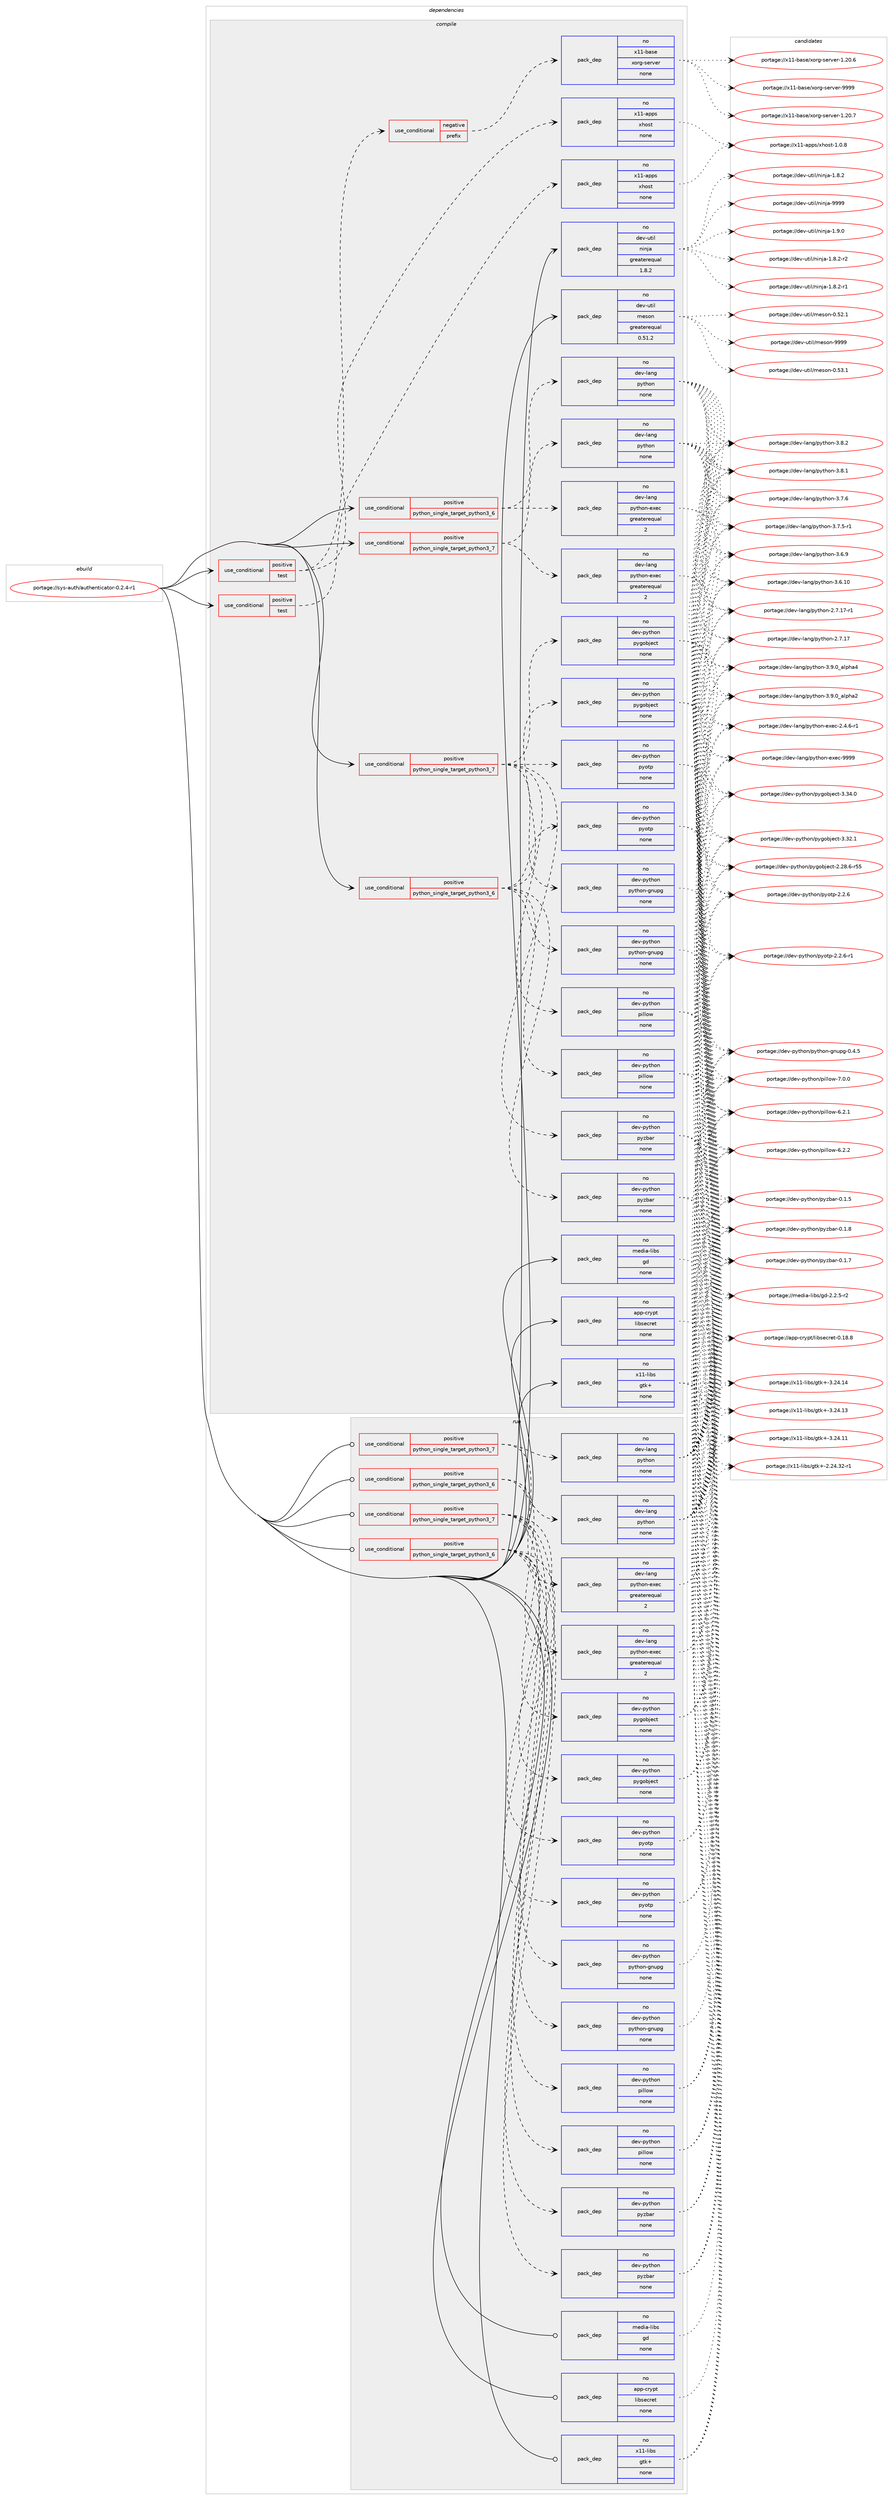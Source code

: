 digraph prolog {

# *************
# Graph options
# *************

newrank=true;
concentrate=true;
compound=true;
graph [rankdir=LR,fontname=Helvetica,fontsize=10,ranksep=1.5];#, ranksep=2.5, nodesep=0.2];
edge  [arrowhead=vee];
node  [fontname=Helvetica,fontsize=10];

# **********
# The ebuild
# **********

subgraph cluster_leftcol {
color=gray;
rank=same;
label=<<i>ebuild</i>>;
id [label="portage://sys-auth/authenticator-0.2.4-r1", color=red, width=4, href="../sys-auth/authenticator-0.2.4-r1.svg"];
}

# ****************
# The dependencies
# ****************

subgraph cluster_midcol {
color=gray;
label=<<i>dependencies</i>>;
subgraph cluster_compile {
fillcolor="#eeeeee";
style=filled;
label=<<i>compile</i>>;
subgraph cond7151 {
dependency35971 [label=<<TABLE BORDER="0" CELLBORDER="1" CELLSPACING="0" CELLPADDING="4"><TR><TD ROWSPAN="3" CELLPADDING="10">use_conditional</TD></TR><TR><TD>positive</TD></TR><TR><TD>python_single_target_python3_6</TD></TR></TABLE>>, shape=none, color=red];
subgraph pack27917 {
dependency35972 [label=<<TABLE BORDER="0" CELLBORDER="1" CELLSPACING="0" CELLPADDING="4" WIDTH="220"><TR><TD ROWSPAN="6" CELLPADDING="30">pack_dep</TD></TR><TR><TD WIDTH="110">no</TD></TR><TR><TD>dev-lang</TD></TR><TR><TD>python</TD></TR><TR><TD>none</TD></TR><TR><TD></TD></TR></TABLE>>, shape=none, color=blue];
}
dependency35971:e -> dependency35972:w [weight=20,style="dashed",arrowhead="vee"];
subgraph pack27918 {
dependency35973 [label=<<TABLE BORDER="0" CELLBORDER="1" CELLSPACING="0" CELLPADDING="4" WIDTH="220"><TR><TD ROWSPAN="6" CELLPADDING="30">pack_dep</TD></TR><TR><TD WIDTH="110">no</TD></TR><TR><TD>dev-lang</TD></TR><TR><TD>python-exec</TD></TR><TR><TD>greaterequal</TD></TR><TR><TD>2</TD></TR></TABLE>>, shape=none, color=blue];
}
dependency35971:e -> dependency35973:w [weight=20,style="dashed",arrowhead="vee"];
}
id:e -> dependency35971:w [weight=20,style="solid",arrowhead="vee"];
subgraph cond7152 {
dependency35974 [label=<<TABLE BORDER="0" CELLBORDER="1" CELLSPACING="0" CELLPADDING="4"><TR><TD ROWSPAN="3" CELLPADDING="10">use_conditional</TD></TR><TR><TD>positive</TD></TR><TR><TD>python_single_target_python3_6</TD></TR></TABLE>>, shape=none, color=red];
subgraph pack27919 {
dependency35975 [label=<<TABLE BORDER="0" CELLBORDER="1" CELLSPACING="0" CELLPADDING="4" WIDTH="220"><TR><TD ROWSPAN="6" CELLPADDING="30">pack_dep</TD></TR><TR><TD WIDTH="110">no</TD></TR><TR><TD>dev-python</TD></TR><TR><TD>pillow</TD></TR><TR><TD>none</TD></TR><TR><TD></TD></TR></TABLE>>, shape=none, color=blue];
}
dependency35974:e -> dependency35975:w [weight=20,style="dashed",arrowhead="vee"];
subgraph pack27920 {
dependency35976 [label=<<TABLE BORDER="0" CELLBORDER="1" CELLSPACING="0" CELLPADDING="4" WIDTH="220"><TR><TD ROWSPAN="6" CELLPADDING="30">pack_dep</TD></TR><TR><TD WIDTH="110">no</TD></TR><TR><TD>dev-python</TD></TR><TR><TD>pygobject</TD></TR><TR><TD>none</TD></TR><TR><TD></TD></TR></TABLE>>, shape=none, color=blue];
}
dependency35974:e -> dependency35976:w [weight=20,style="dashed",arrowhead="vee"];
subgraph pack27921 {
dependency35977 [label=<<TABLE BORDER="0" CELLBORDER="1" CELLSPACING="0" CELLPADDING="4" WIDTH="220"><TR><TD ROWSPAN="6" CELLPADDING="30">pack_dep</TD></TR><TR><TD WIDTH="110">no</TD></TR><TR><TD>dev-python</TD></TR><TR><TD>pyotp</TD></TR><TR><TD>none</TD></TR><TR><TD></TD></TR></TABLE>>, shape=none, color=blue];
}
dependency35974:e -> dependency35977:w [weight=20,style="dashed",arrowhead="vee"];
subgraph pack27922 {
dependency35978 [label=<<TABLE BORDER="0" CELLBORDER="1" CELLSPACING="0" CELLPADDING="4" WIDTH="220"><TR><TD ROWSPAN="6" CELLPADDING="30">pack_dep</TD></TR><TR><TD WIDTH="110">no</TD></TR><TR><TD>dev-python</TD></TR><TR><TD>python-gnupg</TD></TR><TR><TD>none</TD></TR><TR><TD></TD></TR></TABLE>>, shape=none, color=blue];
}
dependency35974:e -> dependency35978:w [weight=20,style="dashed",arrowhead="vee"];
subgraph pack27923 {
dependency35979 [label=<<TABLE BORDER="0" CELLBORDER="1" CELLSPACING="0" CELLPADDING="4" WIDTH="220"><TR><TD ROWSPAN="6" CELLPADDING="30">pack_dep</TD></TR><TR><TD WIDTH="110">no</TD></TR><TR><TD>dev-python</TD></TR><TR><TD>pyzbar</TD></TR><TR><TD>none</TD></TR><TR><TD></TD></TR></TABLE>>, shape=none, color=blue];
}
dependency35974:e -> dependency35979:w [weight=20,style="dashed",arrowhead="vee"];
}
id:e -> dependency35974:w [weight=20,style="solid",arrowhead="vee"];
subgraph cond7153 {
dependency35980 [label=<<TABLE BORDER="0" CELLBORDER="1" CELLSPACING="0" CELLPADDING="4"><TR><TD ROWSPAN="3" CELLPADDING="10">use_conditional</TD></TR><TR><TD>positive</TD></TR><TR><TD>python_single_target_python3_7</TD></TR></TABLE>>, shape=none, color=red];
subgraph pack27924 {
dependency35981 [label=<<TABLE BORDER="0" CELLBORDER="1" CELLSPACING="0" CELLPADDING="4" WIDTH="220"><TR><TD ROWSPAN="6" CELLPADDING="30">pack_dep</TD></TR><TR><TD WIDTH="110">no</TD></TR><TR><TD>dev-lang</TD></TR><TR><TD>python</TD></TR><TR><TD>none</TD></TR><TR><TD></TD></TR></TABLE>>, shape=none, color=blue];
}
dependency35980:e -> dependency35981:w [weight=20,style="dashed",arrowhead="vee"];
subgraph pack27925 {
dependency35982 [label=<<TABLE BORDER="0" CELLBORDER="1" CELLSPACING="0" CELLPADDING="4" WIDTH="220"><TR><TD ROWSPAN="6" CELLPADDING="30">pack_dep</TD></TR><TR><TD WIDTH="110">no</TD></TR><TR><TD>dev-lang</TD></TR><TR><TD>python-exec</TD></TR><TR><TD>greaterequal</TD></TR><TR><TD>2</TD></TR></TABLE>>, shape=none, color=blue];
}
dependency35980:e -> dependency35982:w [weight=20,style="dashed",arrowhead="vee"];
}
id:e -> dependency35980:w [weight=20,style="solid",arrowhead="vee"];
subgraph cond7154 {
dependency35983 [label=<<TABLE BORDER="0" CELLBORDER="1" CELLSPACING="0" CELLPADDING="4"><TR><TD ROWSPAN="3" CELLPADDING="10">use_conditional</TD></TR><TR><TD>positive</TD></TR><TR><TD>python_single_target_python3_7</TD></TR></TABLE>>, shape=none, color=red];
subgraph pack27926 {
dependency35984 [label=<<TABLE BORDER="0" CELLBORDER="1" CELLSPACING="0" CELLPADDING="4" WIDTH="220"><TR><TD ROWSPAN="6" CELLPADDING="30">pack_dep</TD></TR><TR><TD WIDTH="110">no</TD></TR><TR><TD>dev-python</TD></TR><TR><TD>pillow</TD></TR><TR><TD>none</TD></TR><TR><TD></TD></TR></TABLE>>, shape=none, color=blue];
}
dependency35983:e -> dependency35984:w [weight=20,style="dashed",arrowhead="vee"];
subgraph pack27927 {
dependency35985 [label=<<TABLE BORDER="0" CELLBORDER="1" CELLSPACING="0" CELLPADDING="4" WIDTH="220"><TR><TD ROWSPAN="6" CELLPADDING="30">pack_dep</TD></TR><TR><TD WIDTH="110">no</TD></TR><TR><TD>dev-python</TD></TR><TR><TD>pygobject</TD></TR><TR><TD>none</TD></TR><TR><TD></TD></TR></TABLE>>, shape=none, color=blue];
}
dependency35983:e -> dependency35985:w [weight=20,style="dashed",arrowhead="vee"];
subgraph pack27928 {
dependency35986 [label=<<TABLE BORDER="0" CELLBORDER="1" CELLSPACING="0" CELLPADDING="4" WIDTH="220"><TR><TD ROWSPAN="6" CELLPADDING="30">pack_dep</TD></TR><TR><TD WIDTH="110">no</TD></TR><TR><TD>dev-python</TD></TR><TR><TD>pyotp</TD></TR><TR><TD>none</TD></TR><TR><TD></TD></TR></TABLE>>, shape=none, color=blue];
}
dependency35983:e -> dependency35986:w [weight=20,style="dashed",arrowhead="vee"];
subgraph pack27929 {
dependency35987 [label=<<TABLE BORDER="0" CELLBORDER="1" CELLSPACING="0" CELLPADDING="4" WIDTH="220"><TR><TD ROWSPAN="6" CELLPADDING="30">pack_dep</TD></TR><TR><TD WIDTH="110">no</TD></TR><TR><TD>dev-python</TD></TR><TR><TD>python-gnupg</TD></TR><TR><TD>none</TD></TR><TR><TD></TD></TR></TABLE>>, shape=none, color=blue];
}
dependency35983:e -> dependency35987:w [weight=20,style="dashed",arrowhead="vee"];
subgraph pack27930 {
dependency35988 [label=<<TABLE BORDER="0" CELLBORDER="1" CELLSPACING="0" CELLPADDING="4" WIDTH="220"><TR><TD ROWSPAN="6" CELLPADDING="30">pack_dep</TD></TR><TR><TD WIDTH="110">no</TD></TR><TR><TD>dev-python</TD></TR><TR><TD>pyzbar</TD></TR><TR><TD>none</TD></TR><TR><TD></TD></TR></TABLE>>, shape=none, color=blue];
}
dependency35983:e -> dependency35988:w [weight=20,style="dashed",arrowhead="vee"];
}
id:e -> dependency35983:w [weight=20,style="solid",arrowhead="vee"];
subgraph cond7155 {
dependency35989 [label=<<TABLE BORDER="0" CELLBORDER="1" CELLSPACING="0" CELLPADDING="4"><TR><TD ROWSPAN="3" CELLPADDING="10">use_conditional</TD></TR><TR><TD>positive</TD></TR><TR><TD>test</TD></TR></TABLE>>, shape=none, color=red];
subgraph cond7156 {
dependency35990 [label=<<TABLE BORDER="0" CELLBORDER="1" CELLSPACING="0" CELLPADDING="4"><TR><TD ROWSPAN="3" CELLPADDING="10">use_conditional</TD></TR><TR><TD>negative</TD></TR><TR><TD>prefix</TD></TR></TABLE>>, shape=none, color=red];
subgraph pack27931 {
dependency35991 [label=<<TABLE BORDER="0" CELLBORDER="1" CELLSPACING="0" CELLPADDING="4" WIDTH="220"><TR><TD ROWSPAN="6" CELLPADDING="30">pack_dep</TD></TR><TR><TD WIDTH="110">no</TD></TR><TR><TD>x11-base</TD></TR><TR><TD>xorg-server</TD></TR><TR><TD>none</TD></TR><TR><TD></TD></TR></TABLE>>, shape=none, color=blue];
}
dependency35990:e -> dependency35991:w [weight=20,style="dashed",arrowhead="vee"];
}
dependency35989:e -> dependency35990:w [weight=20,style="dashed",arrowhead="vee"];
subgraph pack27932 {
dependency35992 [label=<<TABLE BORDER="0" CELLBORDER="1" CELLSPACING="0" CELLPADDING="4" WIDTH="220"><TR><TD ROWSPAN="6" CELLPADDING="30">pack_dep</TD></TR><TR><TD WIDTH="110">no</TD></TR><TR><TD>x11-apps</TD></TR><TR><TD>xhost</TD></TR><TR><TD>none</TD></TR><TR><TD></TD></TR></TABLE>>, shape=none, color=blue];
}
dependency35989:e -> dependency35992:w [weight=20,style="dashed",arrowhead="vee"];
}
id:e -> dependency35989:w [weight=20,style="solid",arrowhead="vee"];
subgraph cond7157 {
dependency35993 [label=<<TABLE BORDER="0" CELLBORDER="1" CELLSPACING="0" CELLPADDING="4"><TR><TD ROWSPAN="3" CELLPADDING="10">use_conditional</TD></TR><TR><TD>positive</TD></TR><TR><TD>test</TD></TR></TABLE>>, shape=none, color=red];
subgraph pack27933 {
dependency35994 [label=<<TABLE BORDER="0" CELLBORDER="1" CELLSPACING="0" CELLPADDING="4" WIDTH="220"><TR><TD ROWSPAN="6" CELLPADDING="30">pack_dep</TD></TR><TR><TD WIDTH="110">no</TD></TR><TR><TD>x11-apps</TD></TR><TR><TD>xhost</TD></TR><TR><TD>none</TD></TR><TR><TD></TD></TR></TABLE>>, shape=none, color=blue];
}
dependency35993:e -> dependency35994:w [weight=20,style="dashed",arrowhead="vee"];
}
id:e -> dependency35993:w [weight=20,style="solid",arrowhead="vee"];
subgraph pack27934 {
dependency35995 [label=<<TABLE BORDER="0" CELLBORDER="1" CELLSPACING="0" CELLPADDING="4" WIDTH="220"><TR><TD ROWSPAN="6" CELLPADDING="30">pack_dep</TD></TR><TR><TD WIDTH="110">no</TD></TR><TR><TD>app-crypt</TD></TR><TR><TD>libsecret</TD></TR><TR><TD>none</TD></TR><TR><TD></TD></TR></TABLE>>, shape=none, color=blue];
}
id:e -> dependency35995:w [weight=20,style="solid",arrowhead="vee"];
subgraph pack27935 {
dependency35996 [label=<<TABLE BORDER="0" CELLBORDER="1" CELLSPACING="0" CELLPADDING="4" WIDTH="220"><TR><TD ROWSPAN="6" CELLPADDING="30">pack_dep</TD></TR><TR><TD WIDTH="110">no</TD></TR><TR><TD>dev-util</TD></TR><TR><TD>meson</TD></TR><TR><TD>greaterequal</TD></TR><TR><TD>0.51.2</TD></TR></TABLE>>, shape=none, color=blue];
}
id:e -> dependency35996:w [weight=20,style="solid",arrowhead="vee"];
subgraph pack27936 {
dependency35997 [label=<<TABLE BORDER="0" CELLBORDER="1" CELLSPACING="0" CELLPADDING="4" WIDTH="220"><TR><TD ROWSPAN="6" CELLPADDING="30">pack_dep</TD></TR><TR><TD WIDTH="110">no</TD></TR><TR><TD>dev-util</TD></TR><TR><TD>ninja</TD></TR><TR><TD>greaterequal</TD></TR><TR><TD>1.8.2</TD></TR></TABLE>>, shape=none, color=blue];
}
id:e -> dependency35997:w [weight=20,style="solid",arrowhead="vee"];
subgraph pack27937 {
dependency35998 [label=<<TABLE BORDER="0" CELLBORDER="1" CELLSPACING="0" CELLPADDING="4" WIDTH="220"><TR><TD ROWSPAN="6" CELLPADDING="30">pack_dep</TD></TR><TR><TD WIDTH="110">no</TD></TR><TR><TD>media-libs</TD></TR><TR><TD>gd</TD></TR><TR><TD>none</TD></TR><TR><TD></TD></TR></TABLE>>, shape=none, color=blue];
}
id:e -> dependency35998:w [weight=20,style="solid",arrowhead="vee"];
subgraph pack27938 {
dependency35999 [label=<<TABLE BORDER="0" CELLBORDER="1" CELLSPACING="0" CELLPADDING="4" WIDTH="220"><TR><TD ROWSPAN="6" CELLPADDING="30">pack_dep</TD></TR><TR><TD WIDTH="110">no</TD></TR><TR><TD>x11-libs</TD></TR><TR><TD>gtk+</TD></TR><TR><TD>none</TD></TR><TR><TD></TD></TR></TABLE>>, shape=none, color=blue];
}
id:e -> dependency35999:w [weight=20,style="solid",arrowhead="vee"];
}
subgraph cluster_compileandrun {
fillcolor="#eeeeee";
style=filled;
label=<<i>compile and run</i>>;
}
subgraph cluster_run {
fillcolor="#eeeeee";
style=filled;
label=<<i>run</i>>;
subgraph cond7158 {
dependency36000 [label=<<TABLE BORDER="0" CELLBORDER="1" CELLSPACING="0" CELLPADDING="4"><TR><TD ROWSPAN="3" CELLPADDING="10">use_conditional</TD></TR><TR><TD>positive</TD></TR><TR><TD>python_single_target_python3_6</TD></TR></TABLE>>, shape=none, color=red];
subgraph pack27939 {
dependency36001 [label=<<TABLE BORDER="0" CELLBORDER="1" CELLSPACING="0" CELLPADDING="4" WIDTH="220"><TR><TD ROWSPAN="6" CELLPADDING="30">pack_dep</TD></TR><TR><TD WIDTH="110">no</TD></TR><TR><TD>dev-lang</TD></TR><TR><TD>python</TD></TR><TR><TD>none</TD></TR><TR><TD></TD></TR></TABLE>>, shape=none, color=blue];
}
dependency36000:e -> dependency36001:w [weight=20,style="dashed",arrowhead="vee"];
subgraph pack27940 {
dependency36002 [label=<<TABLE BORDER="0" CELLBORDER="1" CELLSPACING="0" CELLPADDING="4" WIDTH="220"><TR><TD ROWSPAN="6" CELLPADDING="30">pack_dep</TD></TR><TR><TD WIDTH="110">no</TD></TR><TR><TD>dev-lang</TD></TR><TR><TD>python-exec</TD></TR><TR><TD>greaterequal</TD></TR><TR><TD>2</TD></TR></TABLE>>, shape=none, color=blue];
}
dependency36000:e -> dependency36002:w [weight=20,style="dashed",arrowhead="vee"];
}
id:e -> dependency36000:w [weight=20,style="solid",arrowhead="odot"];
subgraph cond7159 {
dependency36003 [label=<<TABLE BORDER="0" CELLBORDER="1" CELLSPACING="0" CELLPADDING="4"><TR><TD ROWSPAN="3" CELLPADDING="10">use_conditional</TD></TR><TR><TD>positive</TD></TR><TR><TD>python_single_target_python3_6</TD></TR></TABLE>>, shape=none, color=red];
subgraph pack27941 {
dependency36004 [label=<<TABLE BORDER="0" CELLBORDER="1" CELLSPACING="0" CELLPADDING="4" WIDTH="220"><TR><TD ROWSPAN="6" CELLPADDING="30">pack_dep</TD></TR><TR><TD WIDTH="110">no</TD></TR><TR><TD>dev-python</TD></TR><TR><TD>pillow</TD></TR><TR><TD>none</TD></TR><TR><TD></TD></TR></TABLE>>, shape=none, color=blue];
}
dependency36003:e -> dependency36004:w [weight=20,style="dashed",arrowhead="vee"];
subgraph pack27942 {
dependency36005 [label=<<TABLE BORDER="0" CELLBORDER="1" CELLSPACING="0" CELLPADDING="4" WIDTH="220"><TR><TD ROWSPAN="6" CELLPADDING="30">pack_dep</TD></TR><TR><TD WIDTH="110">no</TD></TR><TR><TD>dev-python</TD></TR><TR><TD>pygobject</TD></TR><TR><TD>none</TD></TR><TR><TD></TD></TR></TABLE>>, shape=none, color=blue];
}
dependency36003:e -> dependency36005:w [weight=20,style="dashed",arrowhead="vee"];
subgraph pack27943 {
dependency36006 [label=<<TABLE BORDER="0" CELLBORDER="1" CELLSPACING="0" CELLPADDING="4" WIDTH="220"><TR><TD ROWSPAN="6" CELLPADDING="30">pack_dep</TD></TR><TR><TD WIDTH="110">no</TD></TR><TR><TD>dev-python</TD></TR><TR><TD>pyotp</TD></TR><TR><TD>none</TD></TR><TR><TD></TD></TR></TABLE>>, shape=none, color=blue];
}
dependency36003:e -> dependency36006:w [weight=20,style="dashed",arrowhead="vee"];
subgraph pack27944 {
dependency36007 [label=<<TABLE BORDER="0" CELLBORDER="1" CELLSPACING="0" CELLPADDING="4" WIDTH="220"><TR><TD ROWSPAN="6" CELLPADDING="30">pack_dep</TD></TR><TR><TD WIDTH="110">no</TD></TR><TR><TD>dev-python</TD></TR><TR><TD>python-gnupg</TD></TR><TR><TD>none</TD></TR><TR><TD></TD></TR></TABLE>>, shape=none, color=blue];
}
dependency36003:e -> dependency36007:w [weight=20,style="dashed",arrowhead="vee"];
subgraph pack27945 {
dependency36008 [label=<<TABLE BORDER="0" CELLBORDER="1" CELLSPACING="0" CELLPADDING="4" WIDTH="220"><TR><TD ROWSPAN="6" CELLPADDING="30">pack_dep</TD></TR><TR><TD WIDTH="110">no</TD></TR><TR><TD>dev-python</TD></TR><TR><TD>pyzbar</TD></TR><TR><TD>none</TD></TR><TR><TD></TD></TR></TABLE>>, shape=none, color=blue];
}
dependency36003:e -> dependency36008:w [weight=20,style="dashed",arrowhead="vee"];
}
id:e -> dependency36003:w [weight=20,style="solid",arrowhead="odot"];
subgraph cond7160 {
dependency36009 [label=<<TABLE BORDER="0" CELLBORDER="1" CELLSPACING="0" CELLPADDING="4"><TR><TD ROWSPAN="3" CELLPADDING="10">use_conditional</TD></TR><TR><TD>positive</TD></TR><TR><TD>python_single_target_python3_7</TD></TR></TABLE>>, shape=none, color=red];
subgraph pack27946 {
dependency36010 [label=<<TABLE BORDER="0" CELLBORDER="1" CELLSPACING="0" CELLPADDING="4" WIDTH="220"><TR><TD ROWSPAN="6" CELLPADDING="30">pack_dep</TD></TR><TR><TD WIDTH="110">no</TD></TR><TR><TD>dev-lang</TD></TR><TR><TD>python</TD></TR><TR><TD>none</TD></TR><TR><TD></TD></TR></TABLE>>, shape=none, color=blue];
}
dependency36009:e -> dependency36010:w [weight=20,style="dashed",arrowhead="vee"];
subgraph pack27947 {
dependency36011 [label=<<TABLE BORDER="0" CELLBORDER="1" CELLSPACING="0" CELLPADDING="4" WIDTH="220"><TR><TD ROWSPAN="6" CELLPADDING="30">pack_dep</TD></TR><TR><TD WIDTH="110">no</TD></TR><TR><TD>dev-lang</TD></TR><TR><TD>python-exec</TD></TR><TR><TD>greaterequal</TD></TR><TR><TD>2</TD></TR></TABLE>>, shape=none, color=blue];
}
dependency36009:e -> dependency36011:w [weight=20,style="dashed",arrowhead="vee"];
}
id:e -> dependency36009:w [weight=20,style="solid",arrowhead="odot"];
subgraph cond7161 {
dependency36012 [label=<<TABLE BORDER="0" CELLBORDER="1" CELLSPACING="0" CELLPADDING="4"><TR><TD ROWSPAN="3" CELLPADDING="10">use_conditional</TD></TR><TR><TD>positive</TD></TR><TR><TD>python_single_target_python3_7</TD></TR></TABLE>>, shape=none, color=red];
subgraph pack27948 {
dependency36013 [label=<<TABLE BORDER="0" CELLBORDER="1" CELLSPACING="0" CELLPADDING="4" WIDTH="220"><TR><TD ROWSPAN="6" CELLPADDING="30">pack_dep</TD></TR><TR><TD WIDTH="110">no</TD></TR><TR><TD>dev-python</TD></TR><TR><TD>pillow</TD></TR><TR><TD>none</TD></TR><TR><TD></TD></TR></TABLE>>, shape=none, color=blue];
}
dependency36012:e -> dependency36013:w [weight=20,style="dashed",arrowhead="vee"];
subgraph pack27949 {
dependency36014 [label=<<TABLE BORDER="0" CELLBORDER="1" CELLSPACING="0" CELLPADDING="4" WIDTH="220"><TR><TD ROWSPAN="6" CELLPADDING="30">pack_dep</TD></TR><TR><TD WIDTH="110">no</TD></TR><TR><TD>dev-python</TD></TR><TR><TD>pygobject</TD></TR><TR><TD>none</TD></TR><TR><TD></TD></TR></TABLE>>, shape=none, color=blue];
}
dependency36012:e -> dependency36014:w [weight=20,style="dashed",arrowhead="vee"];
subgraph pack27950 {
dependency36015 [label=<<TABLE BORDER="0" CELLBORDER="1" CELLSPACING="0" CELLPADDING="4" WIDTH="220"><TR><TD ROWSPAN="6" CELLPADDING="30">pack_dep</TD></TR><TR><TD WIDTH="110">no</TD></TR><TR><TD>dev-python</TD></TR><TR><TD>pyotp</TD></TR><TR><TD>none</TD></TR><TR><TD></TD></TR></TABLE>>, shape=none, color=blue];
}
dependency36012:e -> dependency36015:w [weight=20,style="dashed",arrowhead="vee"];
subgraph pack27951 {
dependency36016 [label=<<TABLE BORDER="0" CELLBORDER="1" CELLSPACING="0" CELLPADDING="4" WIDTH="220"><TR><TD ROWSPAN="6" CELLPADDING="30">pack_dep</TD></TR><TR><TD WIDTH="110">no</TD></TR><TR><TD>dev-python</TD></TR><TR><TD>python-gnupg</TD></TR><TR><TD>none</TD></TR><TR><TD></TD></TR></TABLE>>, shape=none, color=blue];
}
dependency36012:e -> dependency36016:w [weight=20,style="dashed",arrowhead="vee"];
subgraph pack27952 {
dependency36017 [label=<<TABLE BORDER="0" CELLBORDER="1" CELLSPACING="0" CELLPADDING="4" WIDTH="220"><TR><TD ROWSPAN="6" CELLPADDING="30">pack_dep</TD></TR><TR><TD WIDTH="110">no</TD></TR><TR><TD>dev-python</TD></TR><TR><TD>pyzbar</TD></TR><TR><TD>none</TD></TR><TR><TD></TD></TR></TABLE>>, shape=none, color=blue];
}
dependency36012:e -> dependency36017:w [weight=20,style="dashed",arrowhead="vee"];
}
id:e -> dependency36012:w [weight=20,style="solid",arrowhead="odot"];
subgraph pack27953 {
dependency36018 [label=<<TABLE BORDER="0" CELLBORDER="1" CELLSPACING="0" CELLPADDING="4" WIDTH="220"><TR><TD ROWSPAN="6" CELLPADDING="30">pack_dep</TD></TR><TR><TD WIDTH="110">no</TD></TR><TR><TD>app-crypt</TD></TR><TR><TD>libsecret</TD></TR><TR><TD>none</TD></TR><TR><TD></TD></TR></TABLE>>, shape=none, color=blue];
}
id:e -> dependency36018:w [weight=20,style="solid",arrowhead="odot"];
subgraph pack27954 {
dependency36019 [label=<<TABLE BORDER="0" CELLBORDER="1" CELLSPACING="0" CELLPADDING="4" WIDTH="220"><TR><TD ROWSPAN="6" CELLPADDING="30">pack_dep</TD></TR><TR><TD WIDTH="110">no</TD></TR><TR><TD>media-libs</TD></TR><TR><TD>gd</TD></TR><TR><TD>none</TD></TR><TR><TD></TD></TR></TABLE>>, shape=none, color=blue];
}
id:e -> dependency36019:w [weight=20,style="solid",arrowhead="odot"];
subgraph pack27955 {
dependency36020 [label=<<TABLE BORDER="0" CELLBORDER="1" CELLSPACING="0" CELLPADDING="4" WIDTH="220"><TR><TD ROWSPAN="6" CELLPADDING="30">pack_dep</TD></TR><TR><TD WIDTH="110">no</TD></TR><TR><TD>x11-libs</TD></TR><TR><TD>gtk+</TD></TR><TR><TD>none</TD></TR><TR><TD></TD></TR></TABLE>>, shape=none, color=blue];
}
id:e -> dependency36020:w [weight=20,style="solid",arrowhead="odot"];
}
}

# **************
# The candidates
# **************

subgraph cluster_choices {
rank=same;
color=gray;
label=<<i>candidates</i>>;

subgraph choice27917 {
color=black;
nodesep=1;
choice10010111845108971101034711212111610411111045514657464895971081121049752 [label="portage://dev-lang/python-3.9.0_alpha4", color=red, width=4,href="../dev-lang/python-3.9.0_alpha4.svg"];
choice10010111845108971101034711212111610411111045514657464895971081121049750 [label="portage://dev-lang/python-3.9.0_alpha2", color=red, width=4,href="../dev-lang/python-3.9.0_alpha2.svg"];
choice100101118451089711010347112121116104111110455146564650 [label="portage://dev-lang/python-3.8.2", color=red, width=4,href="../dev-lang/python-3.8.2.svg"];
choice100101118451089711010347112121116104111110455146564649 [label="portage://dev-lang/python-3.8.1", color=red, width=4,href="../dev-lang/python-3.8.1.svg"];
choice100101118451089711010347112121116104111110455146554654 [label="portage://dev-lang/python-3.7.6", color=red, width=4,href="../dev-lang/python-3.7.6.svg"];
choice1001011184510897110103471121211161041111104551465546534511449 [label="portage://dev-lang/python-3.7.5-r1", color=red, width=4,href="../dev-lang/python-3.7.5-r1.svg"];
choice100101118451089711010347112121116104111110455146544657 [label="portage://dev-lang/python-3.6.9", color=red, width=4,href="../dev-lang/python-3.6.9.svg"];
choice10010111845108971101034711212111610411111045514654464948 [label="portage://dev-lang/python-3.6.10", color=red, width=4,href="../dev-lang/python-3.6.10.svg"];
choice100101118451089711010347112121116104111110455046554649554511449 [label="portage://dev-lang/python-2.7.17-r1", color=red, width=4,href="../dev-lang/python-2.7.17-r1.svg"];
choice10010111845108971101034711212111610411111045504655464955 [label="portage://dev-lang/python-2.7.17", color=red, width=4,href="../dev-lang/python-2.7.17.svg"];
dependency35972:e -> choice10010111845108971101034711212111610411111045514657464895971081121049752:w [style=dotted,weight="100"];
dependency35972:e -> choice10010111845108971101034711212111610411111045514657464895971081121049750:w [style=dotted,weight="100"];
dependency35972:e -> choice100101118451089711010347112121116104111110455146564650:w [style=dotted,weight="100"];
dependency35972:e -> choice100101118451089711010347112121116104111110455146564649:w [style=dotted,weight="100"];
dependency35972:e -> choice100101118451089711010347112121116104111110455146554654:w [style=dotted,weight="100"];
dependency35972:e -> choice1001011184510897110103471121211161041111104551465546534511449:w [style=dotted,weight="100"];
dependency35972:e -> choice100101118451089711010347112121116104111110455146544657:w [style=dotted,weight="100"];
dependency35972:e -> choice10010111845108971101034711212111610411111045514654464948:w [style=dotted,weight="100"];
dependency35972:e -> choice100101118451089711010347112121116104111110455046554649554511449:w [style=dotted,weight="100"];
dependency35972:e -> choice10010111845108971101034711212111610411111045504655464955:w [style=dotted,weight="100"];
}
subgraph choice27918 {
color=black;
nodesep=1;
choice10010111845108971101034711212111610411111045101120101994557575757 [label="portage://dev-lang/python-exec-9999", color=red, width=4,href="../dev-lang/python-exec-9999.svg"];
choice10010111845108971101034711212111610411111045101120101994550465246544511449 [label="portage://dev-lang/python-exec-2.4.6-r1", color=red, width=4,href="../dev-lang/python-exec-2.4.6-r1.svg"];
dependency35973:e -> choice10010111845108971101034711212111610411111045101120101994557575757:w [style=dotted,weight="100"];
dependency35973:e -> choice10010111845108971101034711212111610411111045101120101994550465246544511449:w [style=dotted,weight="100"];
}
subgraph choice27919 {
color=black;
nodesep=1;
choice1001011184511212111610411111047112105108108111119455546484648 [label="portage://dev-python/pillow-7.0.0", color=red, width=4,href="../dev-python/pillow-7.0.0.svg"];
choice1001011184511212111610411111047112105108108111119455446504650 [label="portage://dev-python/pillow-6.2.2", color=red, width=4,href="../dev-python/pillow-6.2.2.svg"];
choice1001011184511212111610411111047112105108108111119455446504649 [label="portage://dev-python/pillow-6.2.1", color=red, width=4,href="../dev-python/pillow-6.2.1.svg"];
dependency35975:e -> choice1001011184511212111610411111047112105108108111119455546484648:w [style=dotted,weight="100"];
dependency35975:e -> choice1001011184511212111610411111047112105108108111119455446504650:w [style=dotted,weight="100"];
dependency35975:e -> choice1001011184511212111610411111047112105108108111119455446504649:w [style=dotted,weight="100"];
}
subgraph choice27920 {
color=black;
nodesep=1;
choice1001011184511212111610411111047112121103111981061019911645514651524648 [label="portage://dev-python/pygobject-3.34.0", color=red, width=4,href="../dev-python/pygobject-3.34.0.svg"];
choice1001011184511212111610411111047112121103111981061019911645514651504649 [label="portage://dev-python/pygobject-3.32.1", color=red, width=4,href="../dev-python/pygobject-3.32.1.svg"];
choice1001011184511212111610411111047112121103111981061019911645504650564654451145353 [label="portage://dev-python/pygobject-2.28.6-r55", color=red, width=4,href="../dev-python/pygobject-2.28.6-r55.svg"];
dependency35976:e -> choice1001011184511212111610411111047112121103111981061019911645514651524648:w [style=dotted,weight="100"];
dependency35976:e -> choice1001011184511212111610411111047112121103111981061019911645514651504649:w [style=dotted,weight="100"];
dependency35976:e -> choice1001011184511212111610411111047112121103111981061019911645504650564654451145353:w [style=dotted,weight="100"];
}
subgraph choice27921 {
color=black;
nodesep=1;
choice10010111845112121116104111110471121211111161124550465046544511449 [label="portage://dev-python/pyotp-2.2.6-r1", color=red, width=4,href="../dev-python/pyotp-2.2.6-r1.svg"];
choice1001011184511212111610411111047112121111116112455046504654 [label="portage://dev-python/pyotp-2.2.6", color=red, width=4,href="../dev-python/pyotp-2.2.6.svg"];
dependency35977:e -> choice10010111845112121116104111110471121211111161124550465046544511449:w [style=dotted,weight="100"];
dependency35977:e -> choice1001011184511212111610411111047112121111116112455046504654:w [style=dotted,weight="100"];
}
subgraph choice27922 {
color=black;
nodesep=1;
choice100101118451121211161041111104711212111610411111045103110117112103454846524653 [label="portage://dev-python/python-gnupg-0.4.5", color=red, width=4,href="../dev-python/python-gnupg-0.4.5.svg"];
dependency35978:e -> choice100101118451121211161041111104711212111610411111045103110117112103454846524653:w [style=dotted,weight="100"];
}
subgraph choice27923 {
color=black;
nodesep=1;
choice10010111845112121116104111110471121211229897114454846494656 [label="portage://dev-python/pyzbar-0.1.8", color=red, width=4,href="../dev-python/pyzbar-0.1.8.svg"];
choice10010111845112121116104111110471121211229897114454846494655 [label="portage://dev-python/pyzbar-0.1.7", color=red, width=4,href="../dev-python/pyzbar-0.1.7.svg"];
choice10010111845112121116104111110471121211229897114454846494653 [label="portage://dev-python/pyzbar-0.1.5", color=red, width=4,href="../dev-python/pyzbar-0.1.5.svg"];
dependency35979:e -> choice10010111845112121116104111110471121211229897114454846494656:w [style=dotted,weight="100"];
dependency35979:e -> choice10010111845112121116104111110471121211229897114454846494655:w [style=dotted,weight="100"];
dependency35979:e -> choice10010111845112121116104111110471121211229897114454846494653:w [style=dotted,weight="100"];
}
subgraph choice27924 {
color=black;
nodesep=1;
choice10010111845108971101034711212111610411111045514657464895971081121049752 [label="portage://dev-lang/python-3.9.0_alpha4", color=red, width=4,href="../dev-lang/python-3.9.0_alpha4.svg"];
choice10010111845108971101034711212111610411111045514657464895971081121049750 [label="portage://dev-lang/python-3.9.0_alpha2", color=red, width=4,href="../dev-lang/python-3.9.0_alpha2.svg"];
choice100101118451089711010347112121116104111110455146564650 [label="portage://dev-lang/python-3.8.2", color=red, width=4,href="../dev-lang/python-3.8.2.svg"];
choice100101118451089711010347112121116104111110455146564649 [label="portage://dev-lang/python-3.8.1", color=red, width=4,href="../dev-lang/python-3.8.1.svg"];
choice100101118451089711010347112121116104111110455146554654 [label="portage://dev-lang/python-3.7.6", color=red, width=4,href="../dev-lang/python-3.7.6.svg"];
choice1001011184510897110103471121211161041111104551465546534511449 [label="portage://dev-lang/python-3.7.5-r1", color=red, width=4,href="../dev-lang/python-3.7.5-r1.svg"];
choice100101118451089711010347112121116104111110455146544657 [label="portage://dev-lang/python-3.6.9", color=red, width=4,href="../dev-lang/python-3.6.9.svg"];
choice10010111845108971101034711212111610411111045514654464948 [label="portage://dev-lang/python-3.6.10", color=red, width=4,href="../dev-lang/python-3.6.10.svg"];
choice100101118451089711010347112121116104111110455046554649554511449 [label="portage://dev-lang/python-2.7.17-r1", color=red, width=4,href="../dev-lang/python-2.7.17-r1.svg"];
choice10010111845108971101034711212111610411111045504655464955 [label="portage://dev-lang/python-2.7.17", color=red, width=4,href="../dev-lang/python-2.7.17.svg"];
dependency35981:e -> choice10010111845108971101034711212111610411111045514657464895971081121049752:w [style=dotted,weight="100"];
dependency35981:e -> choice10010111845108971101034711212111610411111045514657464895971081121049750:w [style=dotted,weight="100"];
dependency35981:e -> choice100101118451089711010347112121116104111110455146564650:w [style=dotted,weight="100"];
dependency35981:e -> choice100101118451089711010347112121116104111110455146564649:w [style=dotted,weight="100"];
dependency35981:e -> choice100101118451089711010347112121116104111110455146554654:w [style=dotted,weight="100"];
dependency35981:e -> choice1001011184510897110103471121211161041111104551465546534511449:w [style=dotted,weight="100"];
dependency35981:e -> choice100101118451089711010347112121116104111110455146544657:w [style=dotted,weight="100"];
dependency35981:e -> choice10010111845108971101034711212111610411111045514654464948:w [style=dotted,weight="100"];
dependency35981:e -> choice100101118451089711010347112121116104111110455046554649554511449:w [style=dotted,weight="100"];
dependency35981:e -> choice10010111845108971101034711212111610411111045504655464955:w [style=dotted,weight="100"];
}
subgraph choice27925 {
color=black;
nodesep=1;
choice10010111845108971101034711212111610411111045101120101994557575757 [label="portage://dev-lang/python-exec-9999", color=red, width=4,href="../dev-lang/python-exec-9999.svg"];
choice10010111845108971101034711212111610411111045101120101994550465246544511449 [label="portage://dev-lang/python-exec-2.4.6-r1", color=red, width=4,href="../dev-lang/python-exec-2.4.6-r1.svg"];
dependency35982:e -> choice10010111845108971101034711212111610411111045101120101994557575757:w [style=dotted,weight="100"];
dependency35982:e -> choice10010111845108971101034711212111610411111045101120101994550465246544511449:w [style=dotted,weight="100"];
}
subgraph choice27926 {
color=black;
nodesep=1;
choice1001011184511212111610411111047112105108108111119455546484648 [label="portage://dev-python/pillow-7.0.0", color=red, width=4,href="../dev-python/pillow-7.0.0.svg"];
choice1001011184511212111610411111047112105108108111119455446504650 [label="portage://dev-python/pillow-6.2.2", color=red, width=4,href="../dev-python/pillow-6.2.2.svg"];
choice1001011184511212111610411111047112105108108111119455446504649 [label="portage://dev-python/pillow-6.2.1", color=red, width=4,href="../dev-python/pillow-6.2.1.svg"];
dependency35984:e -> choice1001011184511212111610411111047112105108108111119455546484648:w [style=dotted,weight="100"];
dependency35984:e -> choice1001011184511212111610411111047112105108108111119455446504650:w [style=dotted,weight="100"];
dependency35984:e -> choice1001011184511212111610411111047112105108108111119455446504649:w [style=dotted,weight="100"];
}
subgraph choice27927 {
color=black;
nodesep=1;
choice1001011184511212111610411111047112121103111981061019911645514651524648 [label="portage://dev-python/pygobject-3.34.0", color=red, width=4,href="../dev-python/pygobject-3.34.0.svg"];
choice1001011184511212111610411111047112121103111981061019911645514651504649 [label="portage://dev-python/pygobject-3.32.1", color=red, width=4,href="../dev-python/pygobject-3.32.1.svg"];
choice1001011184511212111610411111047112121103111981061019911645504650564654451145353 [label="portage://dev-python/pygobject-2.28.6-r55", color=red, width=4,href="../dev-python/pygobject-2.28.6-r55.svg"];
dependency35985:e -> choice1001011184511212111610411111047112121103111981061019911645514651524648:w [style=dotted,weight="100"];
dependency35985:e -> choice1001011184511212111610411111047112121103111981061019911645514651504649:w [style=dotted,weight="100"];
dependency35985:e -> choice1001011184511212111610411111047112121103111981061019911645504650564654451145353:w [style=dotted,weight="100"];
}
subgraph choice27928 {
color=black;
nodesep=1;
choice10010111845112121116104111110471121211111161124550465046544511449 [label="portage://dev-python/pyotp-2.2.6-r1", color=red, width=4,href="../dev-python/pyotp-2.2.6-r1.svg"];
choice1001011184511212111610411111047112121111116112455046504654 [label="portage://dev-python/pyotp-2.2.6", color=red, width=4,href="../dev-python/pyotp-2.2.6.svg"];
dependency35986:e -> choice10010111845112121116104111110471121211111161124550465046544511449:w [style=dotted,weight="100"];
dependency35986:e -> choice1001011184511212111610411111047112121111116112455046504654:w [style=dotted,weight="100"];
}
subgraph choice27929 {
color=black;
nodesep=1;
choice100101118451121211161041111104711212111610411111045103110117112103454846524653 [label="portage://dev-python/python-gnupg-0.4.5", color=red, width=4,href="../dev-python/python-gnupg-0.4.5.svg"];
dependency35987:e -> choice100101118451121211161041111104711212111610411111045103110117112103454846524653:w [style=dotted,weight="100"];
}
subgraph choice27930 {
color=black;
nodesep=1;
choice10010111845112121116104111110471121211229897114454846494656 [label="portage://dev-python/pyzbar-0.1.8", color=red, width=4,href="../dev-python/pyzbar-0.1.8.svg"];
choice10010111845112121116104111110471121211229897114454846494655 [label="portage://dev-python/pyzbar-0.1.7", color=red, width=4,href="../dev-python/pyzbar-0.1.7.svg"];
choice10010111845112121116104111110471121211229897114454846494653 [label="portage://dev-python/pyzbar-0.1.5", color=red, width=4,href="../dev-python/pyzbar-0.1.5.svg"];
dependency35988:e -> choice10010111845112121116104111110471121211229897114454846494656:w [style=dotted,weight="100"];
dependency35988:e -> choice10010111845112121116104111110471121211229897114454846494655:w [style=dotted,weight="100"];
dependency35988:e -> choice10010111845112121116104111110471121211229897114454846494653:w [style=dotted,weight="100"];
}
subgraph choice27931 {
color=black;
nodesep=1;
choice120494945989711510147120111114103451151011141181011144557575757 [label="portage://x11-base/xorg-server-9999", color=red, width=4,href="../x11-base/xorg-server-9999.svg"];
choice1204949459897115101471201111141034511510111411810111445494650484655 [label="portage://x11-base/xorg-server-1.20.7", color=red, width=4,href="../x11-base/xorg-server-1.20.7.svg"];
choice1204949459897115101471201111141034511510111411810111445494650484654 [label="portage://x11-base/xorg-server-1.20.6", color=red, width=4,href="../x11-base/xorg-server-1.20.6.svg"];
dependency35991:e -> choice120494945989711510147120111114103451151011141181011144557575757:w [style=dotted,weight="100"];
dependency35991:e -> choice1204949459897115101471201111141034511510111411810111445494650484655:w [style=dotted,weight="100"];
dependency35991:e -> choice1204949459897115101471201111141034511510111411810111445494650484654:w [style=dotted,weight="100"];
}
subgraph choice27932 {
color=black;
nodesep=1;
choice1204949459711211211547120104111115116454946484656 [label="portage://x11-apps/xhost-1.0.8", color=red, width=4,href="../x11-apps/xhost-1.0.8.svg"];
dependency35992:e -> choice1204949459711211211547120104111115116454946484656:w [style=dotted,weight="100"];
}
subgraph choice27933 {
color=black;
nodesep=1;
choice1204949459711211211547120104111115116454946484656 [label="portage://x11-apps/xhost-1.0.8", color=red, width=4,href="../x11-apps/xhost-1.0.8.svg"];
dependency35994:e -> choice1204949459711211211547120104111115116454946484656:w [style=dotted,weight="100"];
}
subgraph choice27934 {
color=black;
nodesep=1;
choice97112112459911412111211647108105981151019911410111645484649564656 [label="portage://app-crypt/libsecret-0.18.8", color=red, width=4,href="../app-crypt/libsecret-0.18.8.svg"];
dependency35995:e -> choice97112112459911412111211647108105981151019911410111645484649564656:w [style=dotted,weight="100"];
}
subgraph choice27935 {
color=black;
nodesep=1;
choice10010111845117116105108471091011151111104557575757 [label="portage://dev-util/meson-9999", color=red, width=4,href="../dev-util/meson-9999.svg"];
choice100101118451171161051084710910111511111045484653514649 [label="portage://dev-util/meson-0.53.1", color=red, width=4,href="../dev-util/meson-0.53.1.svg"];
choice100101118451171161051084710910111511111045484653504649 [label="portage://dev-util/meson-0.52.1", color=red, width=4,href="../dev-util/meson-0.52.1.svg"];
dependency35996:e -> choice10010111845117116105108471091011151111104557575757:w [style=dotted,weight="100"];
dependency35996:e -> choice100101118451171161051084710910111511111045484653514649:w [style=dotted,weight="100"];
dependency35996:e -> choice100101118451171161051084710910111511111045484653504649:w [style=dotted,weight="100"];
}
subgraph choice27936 {
color=black;
nodesep=1;
choice1001011184511711610510847110105110106974557575757 [label="portage://dev-util/ninja-9999", color=red, width=4,href="../dev-util/ninja-9999.svg"];
choice100101118451171161051084711010511010697454946574648 [label="portage://dev-util/ninja-1.9.0", color=red, width=4,href="../dev-util/ninja-1.9.0.svg"];
choice1001011184511711610510847110105110106974549465646504511450 [label="portage://dev-util/ninja-1.8.2-r2", color=red, width=4,href="../dev-util/ninja-1.8.2-r2.svg"];
choice1001011184511711610510847110105110106974549465646504511449 [label="portage://dev-util/ninja-1.8.2-r1", color=red, width=4,href="../dev-util/ninja-1.8.2-r1.svg"];
choice100101118451171161051084711010511010697454946564650 [label="portage://dev-util/ninja-1.8.2", color=red, width=4,href="../dev-util/ninja-1.8.2.svg"];
dependency35997:e -> choice1001011184511711610510847110105110106974557575757:w [style=dotted,weight="100"];
dependency35997:e -> choice100101118451171161051084711010511010697454946574648:w [style=dotted,weight="100"];
dependency35997:e -> choice1001011184511711610510847110105110106974549465646504511450:w [style=dotted,weight="100"];
dependency35997:e -> choice1001011184511711610510847110105110106974549465646504511449:w [style=dotted,weight="100"];
dependency35997:e -> choice100101118451171161051084711010511010697454946564650:w [style=dotted,weight="100"];
}
subgraph choice27937 {
color=black;
nodesep=1;
choice109101100105974510810598115471031004550465046534511450 [label="portage://media-libs/gd-2.2.5-r2", color=red, width=4,href="../media-libs/gd-2.2.5-r2.svg"];
dependency35998:e -> choice109101100105974510810598115471031004550465046534511450:w [style=dotted,weight="100"];
}
subgraph choice27938 {
color=black;
nodesep=1;
choice1204949451081059811547103116107434551465052464952 [label="portage://x11-libs/gtk+-3.24.14", color=red, width=4,href="../x11-libs/gtk+-3.24.14.svg"];
choice1204949451081059811547103116107434551465052464951 [label="portage://x11-libs/gtk+-3.24.13", color=red, width=4,href="../x11-libs/gtk+-3.24.13.svg"];
choice1204949451081059811547103116107434551465052464949 [label="portage://x11-libs/gtk+-3.24.11", color=red, width=4,href="../x11-libs/gtk+-3.24.11.svg"];
choice12049494510810598115471031161074345504650524651504511449 [label="portage://x11-libs/gtk+-2.24.32-r1", color=red, width=4,href="../x11-libs/gtk+-2.24.32-r1.svg"];
dependency35999:e -> choice1204949451081059811547103116107434551465052464952:w [style=dotted,weight="100"];
dependency35999:e -> choice1204949451081059811547103116107434551465052464951:w [style=dotted,weight="100"];
dependency35999:e -> choice1204949451081059811547103116107434551465052464949:w [style=dotted,weight="100"];
dependency35999:e -> choice12049494510810598115471031161074345504650524651504511449:w [style=dotted,weight="100"];
}
subgraph choice27939 {
color=black;
nodesep=1;
choice10010111845108971101034711212111610411111045514657464895971081121049752 [label="portage://dev-lang/python-3.9.0_alpha4", color=red, width=4,href="../dev-lang/python-3.9.0_alpha4.svg"];
choice10010111845108971101034711212111610411111045514657464895971081121049750 [label="portage://dev-lang/python-3.9.0_alpha2", color=red, width=4,href="../dev-lang/python-3.9.0_alpha2.svg"];
choice100101118451089711010347112121116104111110455146564650 [label="portage://dev-lang/python-3.8.2", color=red, width=4,href="../dev-lang/python-3.8.2.svg"];
choice100101118451089711010347112121116104111110455146564649 [label="portage://dev-lang/python-3.8.1", color=red, width=4,href="../dev-lang/python-3.8.1.svg"];
choice100101118451089711010347112121116104111110455146554654 [label="portage://dev-lang/python-3.7.6", color=red, width=4,href="../dev-lang/python-3.7.6.svg"];
choice1001011184510897110103471121211161041111104551465546534511449 [label="portage://dev-lang/python-3.7.5-r1", color=red, width=4,href="../dev-lang/python-3.7.5-r1.svg"];
choice100101118451089711010347112121116104111110455146544657 [label="portage://dev-lang/python-3.6.9", color=red, width=4,href="../dev-lang/python-3.6.9.svg"];
choice10010111845108971101034711212111610411111045514654464948 [label="portage://dev-lang/python-3.6.10", color=red, width=4,href="../dev-lang/python-3.6.10.svg"];
choice100101118451089711010347112121116104111110455046554649554511449 [label="portage://dev-lang/python-2.7.17-r1", color=red, width=4,href="../dev-lang/python-2.7.17-r1.svg"];
choice10010111845108971101034711212111610411111045504655464955 [label="portage://dev-lang/python-2.7.17", color=red, width=4,href="../dev-lang/python-2.7.17.svg"];
dependency36001:e -> choice10010111845108971101034711212111610411111045514657464895971081121049752:w [style=dotted,weight="100"];
dependency36001:e -> choice10010111845108971101034711212111610411111045514657464895971081121049750:w [style=dotted,weight="100"];
dependency36001:e -> choice100101118451089711010347112121116104111110455146564650:w [style=dotted,weight="100"];
dependency36001:e -> choice100101118451089711010347112121116104111110455146564649:w [style=dotted,weight="100"];
dependency36001:e -> choice100101118451089711010347112121116104111110455146554654:w [style=dotted,weight="100"];
dependency36001:e -> choice1001011184510897110103471121211161041111104551465546534511449:w [style=dotted,weight="100"];
dependency36001:e -> choice100101118451089711010347112121116104111110455146544657:w [style=dotted,weight="100"];
dependency36001:e -> choice10010111845108971101034711212111610411111045514654464948:w [style=dotted,weight="100"];
dependency36001:e -> choice100101118451089711010347112121116104111110455046554649554511449:w [style=dotted,weight="100"];
dependency36001:e -> choice10010111845108971101034711212111610411111045504655464955:w [style=dotted,weight="100"];
}
subgraph choice27940 {
color=black;
nodesep=1;
choice10010111845108971101034711212111610411111045101120101994557575757 [label="portage://dev-lang/python-exec-9999", color=red, width=4,href="../dev-lang/python-exec-9999.svg"];
choice10010111845108971101034711212111610411111045101120101994550465246544511449 [label="portage://dev-lang/python-exec-2.4.6-r1", color=red, width=4,href="../dev-lang/python-exec-2.4.6-r1.svg"];
dependency36002:e -> choice10010111845108971101034711212111610411111045101120101994557575757:w [style=dotted,weight="100"];
dependency36002:e -> choice10010111845108971101034711212111610411111045101120101994550465246544511449:w [style=dotted,weight="100"];
}
subgraph choice27941 {
color=black;
nodesep=1;
choice1001011184511212111610411111047112105108108111119455546484648 [label="portage://dev-python/pillow-7.0.0", color=red, width=4,href="../dev-python/pillow-7.0.0.svg"];
choice1001011184511212111610411111047112105108108111119455446504650 [label="portage://dev-python/pillow-6.2.2", color=red, width=4,href="../dev-python/pillow-6.2.2.svg"];
choice1001011184511212111610411111047112105108108111119455446504649 [label="portage://dev-python/pillow-6.2.1", color=red, width=4,href="../dev-python/pillow-6.2.1.svg"];
dependency36004:e -> choice1001011184511212111610411111047112105108108111119455546484648:w [style=dotted,weight="100"];
dependency36004:e -> choice1001011184511212111610411111047112105108108111119455446504650:w [style=dotted,weight="100"];
dependency36004:e -> choice1001011184511212111610411111047112105108108111119455446504649:w [style=dotted,weight="100"];
}
subgraph choice27942 {
color=black;
nodesep=1;
choice1001011184511212111610411111047112121103111981061019911645514651524648 [label="portage://dev-python/pygobject-3.34.0", color=red, width=4,href="../dev-python/pygobject-3.34.0.svg"];
choice1001011184511212111610411111047112121103111981061019911645514651504649 [label="portage://dev-python/pygobject-3.32.1", color=red, width=4,href="../dev-python/pygobject-3.32.1.svg"];
choice1001011184511212111610411111047112121103111981061019911645504650564654451145353 [label="portage://dev-python/pygobject-2.28.6-r55", color=red, width=4,href="../dev-python/pygobject-2.28.6-r55.svg"];
dependency36005:e -> choice1001011184511212111610411111047112121103111981061019911645514651524648:w [style=dotted,weight="100"];
dependency36005:e -> choice1001011184511212111610411111047112121103111981061019911645514651504649:w [style=dotted,weight="100"];
dependency36005:e -> choice1001011184511212111610411111047112121103111981061019911645504650564654451145353:w [style=dotted,weight="100"];
}
subgraph choice27943 {
color=black;
nodesep=1;
choice10010111845112121116104111110471121211111161124550465046544511449 [label="portage://dev-python/pyotp-2.2.6-r1", color=red, width=4,href="../dev-python/pyotp-2.2.6-r1.svg"];
choice1001011184511212111610411111047112121111116112455046504654 [label="portage://dev-python/pyotp-2.2.6", color=red, width=4,href="../dev-python/pyotp-2.2.6.svg"];
dependency36006:e -> choice10010111845112121116104111110471121211111161124550465046544511449:w [style=dotted,weight="100"];
dependency36006:e -> choice1001011184511212111610411111047112121111116112455046504654:w [style=dotted,weight="100"];
}
subgraph choice27944 {
color=black;
nodesep=1;
choice100101118451121211161041111104711212111610411111045103110117112103454846524653 [label="portage://dev-python/python-gnupg-0.4.5", color=red, width=4,href="../dev-python/python-gnupg-0.4.5.svg"];
dependency36007:e -> choice100101118451121211161041111104711212111610411111045103110117112103454846524653:w [style=dotted,weight="100"];
}
subgraph choice27945 {
color=black;
nodesep=1;
choice10010111845112121116104111110471121211229897114454846494656 [label="portage://dev-python/pyzbar-0.1.8", color=red, width=4,href="../dev-python/pyzbar-0.1.8.svg"];
choice10010111845112121116104111110471121211229897114454846494655 [label="portage://dev-python/pyzbar-0.1.7", color=red, width=4,href="../dev-python/pyzbar-0.1.7.svg"];
choice10010111845112121116104111110471121211229897114454846494653 [label="portage://dev-python/pyzbar-0.1.5", color=red, width=4,href="../dev-python/pyzbar-0.1.5.svg"];
dependency36008:e -> choice10010111845112121116104111110471121211229897114454846494656:w [style=dotted,weight="100"];
dependency36008:e -> choice10010111845112121116104111110471121211229897114454846494655:w [style=dotted,weight="100"];
dependency36008:e -> choice10010111845112121116104111110471121211229897114454846494653:w [style=dotted,weight="100"];
}
subgraph choice27946 {
color=black;
nodesep=1;
choice10010111845108971101034711212111610411111045514657464895971081121049752 [label="portage://dev-lang/python-3.9.0_alpha4", color=red, width=4,href="../dev-lang/python-3.9.0_alpha4.svg"];
choice10010111845108971101034711212111610411111045514657464895971081121049750 [label="portage://dev-lang/python-3.9.0_alpha2", color=red, width=4,href="../dev-lang/python-3.9.0_alpha2.svg"];
choice100101118451089711010347112121116104111110455146564650 [label="portage://dev-lang/python-3.8.2", color=red, width=4,href="../dev-lang/python-3.8.2.svg"];
choice100101118451089711010347112121116104111110455146564649 [label="portage://dev-lang/python-3.8.1", color=red, width=4,href="../dev-lang/python-3.8.1.svg"];
choice100101118451089711010347112121116104111110455146554654 [label="portage://dev-lang/python-3.7.6", color=red, width=4,href="../dev-lang/python-3.7.6.svg"];
choice1001011184510897110103471121211161041111104551465546534511449 [label="portage://dev-lang/python-3.7.5-r1", color=red, width=4,href="../dev-lang/python-3.7.5-r1.svg"];
choice100101118451089711010347112121116104111110455146544657 [label="portage://dev-lang/python-3.6.9", color=red, width=4,href="../dev-lang/python-3.6.9.svg"];
choice10010111845108971101034711212111610411111045514654464948 [label="portage://dev-lang/python-3.6.10", color=red, width=4,href="../dev-lang/python-3.6.10.svg"];
choice100101118451089711010347112121116104111110455046554649554511449 [label="portage://dev-lang/python-2.7.17-r1", color=red, width=4,href="../dev-lang/python-2.7.17-r1.svg"];
choice10010111845108971101034711212111610411111045504655464955 [label="portage://dev-lang/python-2.7.17", color=red, width=4,href="../dev-lang/python-2.7.17.svg"];
dependency36010:e -> choice10010111845108971101034711212111610411111045514657464895971081121049752:w [style=dotted,weight="100"];
dependency36010:e -> choice10010111845108971101034711212111610411111045514657464895971081121049750:w [style=dotted,weight="100"];
dependency36010:e -> choice100101118451089711010347112121116104111110455146564650:w [style=dotted,weight="100"];
dependency36010:e -> choice100101118451089711010347112121116104111110455146564649:w [style=dotted,weight="100"];
dependency36010:e -> choice100101118451089711010347112121116104111110455146554654:w [style=dotted,weight="100"];
dependency36010:e -> choice1001011184510897110103471121211161041111104551465546534511449:w [style=dotted,weight="100"];
dependency36010:e -> choice100101118451089711010347112121116104111110455146544657:w [style=dotted,weight="100"];
dependency36010:e -> choice10010111845108971101034711212111610411111045514654464948:w [style=dotted,weight="100"];
dependency36010:e -> choice100101118451089711010347112121116104111110455046554649554511449:w [style=dotted,weight="100"];
dependency36010:e -> choice10010111845108971101034711212111610411111045504655464955:w [style=dotted,weight="100"];
}
subgraph choice27947 {
color=black;
nodesep=1;
choice10010111845108971101034711212111610411111045101120101994557575757 [label="portage://dev-lang/python-exec-9999", color=red, width=4,href="../dev-lang/python-exec-9999.svg"];
choice10010111845108971101034711212111610411111045101120101994550465246544511449 [label="portage://dev-lang/python-exec-2.4.6-r1", color=red, width=4,href="../dev-lang/python-exec-2.4.6-r1.svg"];
dependency36011:e -> choice10010111845108971101034711212111610411111045101120101994557575757:w [style=dotted,weight="100"];
dependency36011:e -> choice10010111845108971101034711212111610411111045101120101994550465246544511449:w [style=dotted,weight="100"];
}
subgraph choice27948 {
color=black;
nodesep=1;
choice1001011184511212111610411111047112105108108111119455546484648 [label="portage://dev-python/pillow-7.0.0", color=red, width=4,href="../dev-python/pillow-7.0.0.svg"];
choice1001011184511212111610411111047112105108108111119455446504650 [label="portage://dev-python/pillow-6.2.2", color=red, width=4,href="../dev-python/pillow-6.2.2.svg"];
choice1001011184511212111610411111047112105108108111119455446504649 [label="portage://dev-python/pillow-6.2.1", color=red, width=4,href="../dev-python/pillow-6.2.1.svg"];
dependency36013:e -> choice1001011184511212111610411111047112105108108111119455546484648:w [style=dotted,weight="100"];
dependency36013:e -> choice1001011184511212111610411111047112105108108111119455446504650:w [style=dotted,weight="100"];
dependency36013:e -> choice1001011184511212111610411111047112105108108111119455446504649:w [style=dotted,weight="100"];
}
subgraph choice27949 {
color=black;
nodesep=1;
choice1001011184511212111610411111047112121103111981061019911645514651524648 [label="portage://dev-python/pygobject-3.34.0", color=red, width=4,href="../dev-python/pygobject-3.34.0.svg"];
choice1001011184511212111610411111047112121103111981061019911645514651504649 [label="portage://dev-python/pygobject-3.32.1", color=red, width=4,href="../dev-python/pygobject-3.32.1.svg"];
choice1001011184511212111610411111047112121103111981061019911645504650564654451145353 [label="portage://dev-python/pygobject-2.28.6-r55", color=red, width=4,href="../dev-python/pygobject-2.28.6-r55.svg"];
dependency36014:e -> choice1001011184511212111610411111047112121103111981061019911645514651524648:w [style=dotted,weight="100"];
dependency36014:e -> choice1001011184511212111610411111047112121103111981061019911645514651504649:w [style=dotted,weight="100"];
dependency36014:e -> choice1001011184511212111610411111047112121103111981061019911645504650564654451145353:w [style=dotted,weight="100"];
}
subgraph choice27950 {
color=black;
nodesep=1;
choice10010111845112121116104111110471121211111161124550465046544511449 [label="portage://dev-python/pyotp-2.2.6-r1", color=red, width=4,href="../dev-python/pyotp-2.2.6-r1.svg"];
choice1001011184511212111610411111047112121111116112455046504654 [label="portage://dev-python/pyotp-2.2.6", color=red, width=4,href="../dev-python/pyotp-2.2.6.svg"];
dependency36015:e -> choice10010111845112121116104111110471121211111161124550465046544511449:w [style=dotted,weight="100"];
dependency36015:e -> choice1001011184511212111610411111047112121111116112455046504654:w [style=dotted,weight="100"];
}
subgraph choice27951 {
color=black;
nodesep=1;
choice100101118451121211161041111104711212111610411111045103110117112103454846524653 [label="portage://dev-python/python-gnupg-0.4.5", color=red, width=4,href="../dev-python/python-gnupg-0.4.5.svg"];
dependency36016:e -> choice100101118451121211161041111104711212111610411111045103110117112103454846524653:w [style=dotted,weight="100"];
}
subgraph choice27952 {
color=black;
nodesep=1;
choice10010111845112121116104111110471121211229897114454846494656 [label="portage://dev-python/pyzbar-0.1.8", color=red, width=4,href="../dev-python/pyzbar-0.1.8.svg"];
choice10010111845112121116104111110471121211229897114454846494655 [label="portage://dev-python/pyzbar-0.1.7", color=red, width=4,href="../dev-python/pyzbar-0.1.7.svg"];
choice10010111845112121116104111110471121211229897114454846494653 [label="portage://dev-python/pyzbar-0.1.5", color=red, width=4,href="../dev-python/pyzbar-0.1.5.svg"];
dependency36017:e -> choice10010111845112121116104111110471121211229897114454846494656:w [style=dotted,weight="100"];
dependency36017:e -> choice10010111845112121116104111110471121211229897114454846494655:w [style=dotted,weight="100"];
dependency36017:e -> choice10010111845112121116104111110471121211229897114454846494653:w [style=dotted,weight="100"];
}
subgraph choice27953 {
color=black;
nodesep=1;
choice97112112459911412111211647108105981151019911410111645484649564656 [label="portage://app-crypt/libsecret-0.18.8", color=red, width=4,href="../app-crypt/libsecret-0.18.8.svg"];
dependency36018:e -> choice97112112459911412111211647108105981151019911410111645484649564656:w [style=dotted,weight="100"];
}
subgraph choice27954 {
color=black;
nodesep=1;
choice109101100105974510810598115471031004550465046534511450 [label="portage://media-libs/gd-2.2.5-r2", color=red, width=4,href="../media-libs/gd-2.2.5-r2.svg"];
dependency36019:e -> choice109101100105974510810598115471031004550465046534511450:w [style=dotted,weight="100"];
}
subgraph choice27955 {
color=black;
nodesep=1;
choice1204949451081059811547103116107434551465052464952 [label="portage://x11-libs/gtk+-3.24.14", color=red, width=4,href="../x11-libs/gtk+-3.24.14.svg"];
choice1204949451081059811547103116107434551465052464951 [label="portage://x11-libs/gtk+-3.24.13", color=red, width=4,href="../x11-libs/gtk+-3.24.13.svg"];
choice1204949451081059811547103116107434551465052464949 [label="portage://x11-libs/gtk+-3.24.11", color=red, width=4,href="../x11-libs/gtk+-3.24.11.svg"];
choice12049494510810598115471031161074345504650524651504511449 [label="portage://x11-libs/gtk+-2.24.32-r1", color=red, width=4,href="../x11-libs/gtk+-2.24.32-r1.svg"];
dependency36020:e -> choice1204949451081059811547103116107434551465052464952:w [style=dotted,weight="100"];
dependency36020:e -> choice1204949451081059811547103116107434551465052464951:w [style=dotted,weight="100"];
dependency36020:e -> choice1204949451081059811547103116107434551465052464949:w [style=dotted,weight="100"];
dependency36020:e -> choice12049494510810598115471031161074345504650524651504511449:w [style=dotted,weight="100"];
}
}

}
